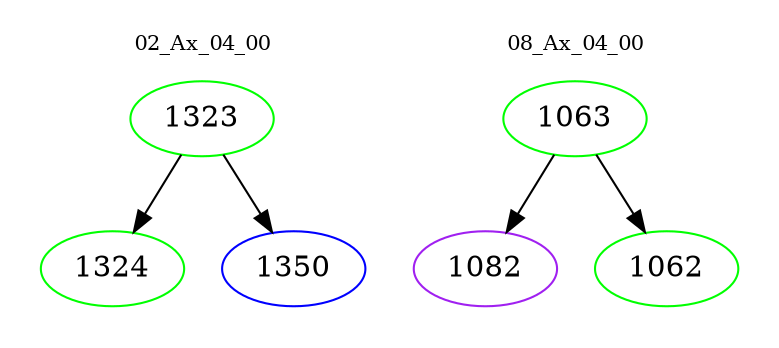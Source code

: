 digraph{
subgraph cluster_0 {
color = white
label = "02_Ax_04_00";
fontsize=10;
T0_1323 [label="1323", color="green"]
T0_1323 -> T0_1324 [color="black"]
T0_1324 [label="1324", color="green"]
T0_1323 -> T0_1350 [color="black"]
T0_1350 [label="1350", color="blue"]
}
subgraph cluster_1 {
color = white
label = "08_Ax_04_00";
fontsize=10;
T1_1063 [label="1063", color="green"]
T1_1063 -> T1_1082 [color="black"]
T1_1082 [label="1082", color="purple"]
T1_1063 -> T1_1062 [color="black"]
T1_1062 [label="1062", color="green"]
}
}
